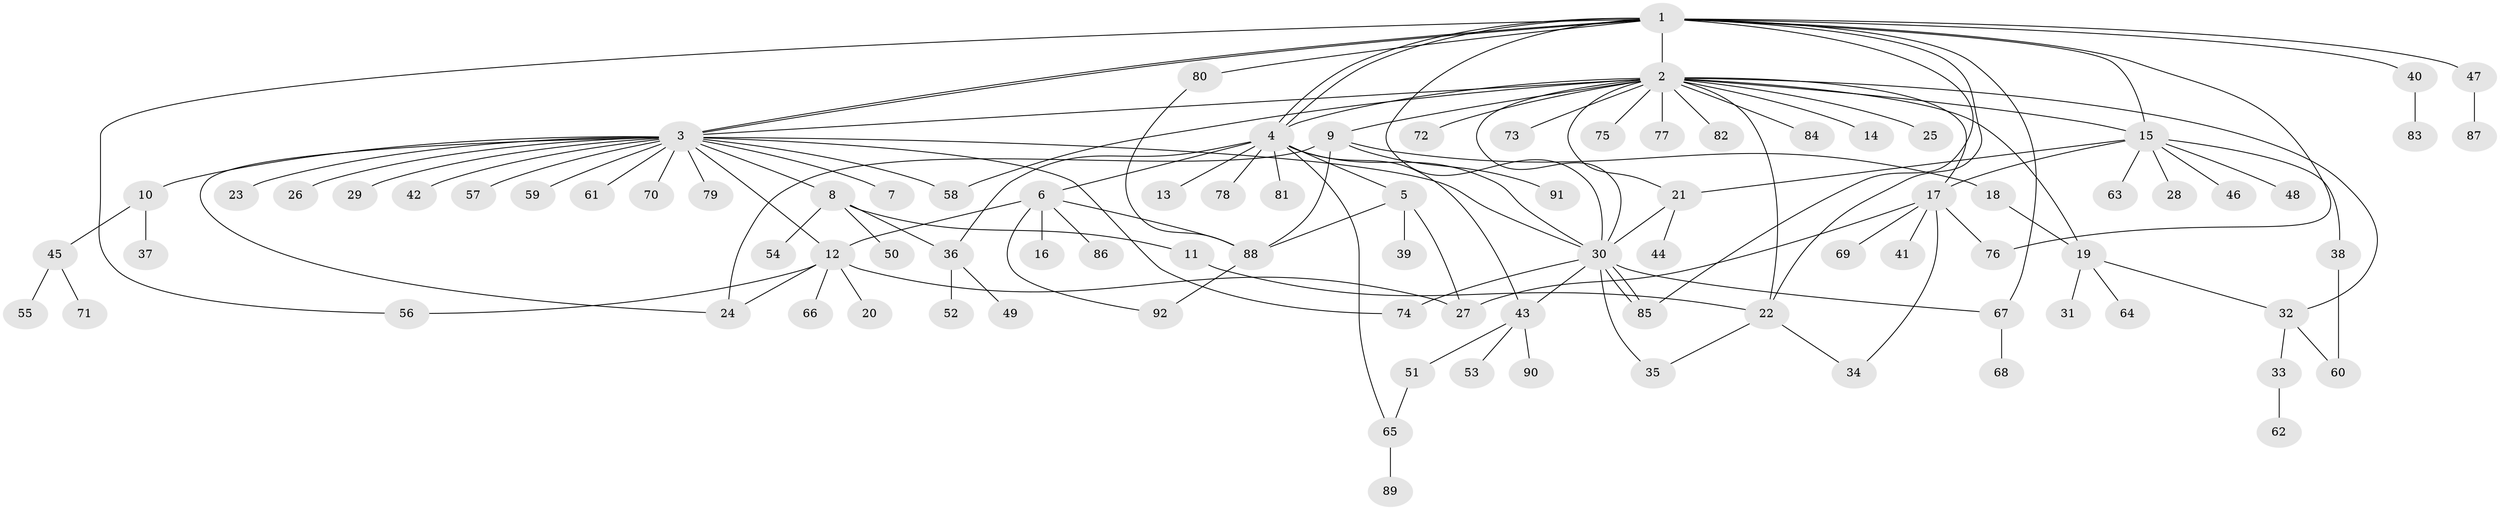 // Generated by graph-tools (version 1.1) at 2025/35/03/09/25 02:35:51]
// undirected, 92 vertices, 128 edges
graph export_dot {
graph [start="1"]
  node [color=gray90,style=filled];
  1;
  2;
  3;
  4;
  5;
  6;
  7;
  8;
  9;
  10;
  11;
  12;
  13;
  14;
  15;
  16;
  17;
  18;
  19;
  20;
  21;
  22;
  23;
  24;
  25;
  26;
  27;
  28;
  29;
  30;
  31;
  32;
  33;
  34;
  35;
  36;
  37;
  38;
  39;
  40;
  41;
  42;
  43;
  44;
  45;
  46;
  47;
  48;
  49;
  50;
  51;
  52;
  53;
  54;
  55;
  56;
  57;
  58;
  59;
  60;
  61;
  62;
  63;
  64;
  65;
  66;
  67;
  68;
  69;
  70;
  71;
  72;
  73;
  74;
  75;
  76;
  77;
  78;
  79;
  80;
  81;
  82;
  83;
  84;
  85;
  86;
  87;
  88;
  89;
  90;
  91;
  92;
  1 -- 2;
  1 -- 3;
  1 -- 3;
  1 -- 4;
  1 -- 4;
  1 -- 15;
  1 -- 22;
  1 -- 30;
  1 -- 40;
  1 -- 47;
  1 -- 56;
  1 -- 67;
  1 -- 76;
  1 -- 80;
  1 -- 85;
  2 -- 3;
  2 -- 4;
  2 -- 9;
  2 -- 14;
  2 -- 15;
  2 -- 17;
  2 -- 19;
  2 -- 21;
  2 -- 22;
  2 -- 25;
  2 -- 30;
  2 -- 32;
  2 -- 58;
  2 -- 72;
  2 -- 73;
  2 -- 75;
  2 -- 77;
  2 -- 82;
  2 -- 84;
  3 -- 7;
  3 -- 8;
  3 -- 10;
  3 -- 12;
  3 -- 23;
  3 -- 24;
  3 -- 26;
  3 -- 29;
  3 -- 30;
  3 -- 42;
  3 -- 57;
  3 -- 58;
  3 -- 59;
  3 -- 61;
  3 -- 70;
  3 -- 74;
  3 -- 79;
  4 -- 5;
  4 -- 6;
  4 -- 13;
  4 -- 30;
  4 -- 36;
  4 -- 43;
  4 -- 65;
  4 -- 78;
  4 -- 81;
  5 -- 27;
  5 -- 39;
  5 -- 88;
  6 -- 12;
  6 -- 16;
  6 -- 86;
  6 -- 88;
  6 -- 92;
  8 -- 11;
  8 -- 36;
  8 -- 50;
  8 -- 54;
  9 -- 18;
  9 -- 24;
  9 -- 88;
  9 -- 91;
  10 -- 37;
  10 -- 45;
  11 -- 22;
  12 -- 20;
  12 -- 24;
  12 -- 27;
  12 -- 56;
  12 -- 66;
  15 -- 17;
  15 -- 21;
  15 -- 28;
  15 -- 38;
  15 -- 46;
  15 -- 48;
  15 -- 63;
  17 -- 27;
  17 -- 34;
  17 -- 41;
  17 -- 69;
  17 -- 76;
  18 -- 19;
  19 -- 31;
  19 -- 32;
  19 -- 64;
  21 -- 30;
  21 -- 44;
  22 -- 34;
  22 -- 35;
  30 -- 35;
  30 -- 43;
  30 -- 67;
  30 -- 74;
  30 -- 85;
  30 -- 85;
  32 -- 33;
  32 -- 60;
  33 -- 62;
  36 -- 49;
  36 -- 52;
  38 -- 60;
  40 -- 83;
  43 -- 51;
  43 -- 53;
  43 -- 90;
  45 -- 55;
  45 -- 71;
  47 -- 87;
  51 -- 65;
  65 -- 89;
  67 -- 68;
  80 -- 88;
  88 -- 92;
}
